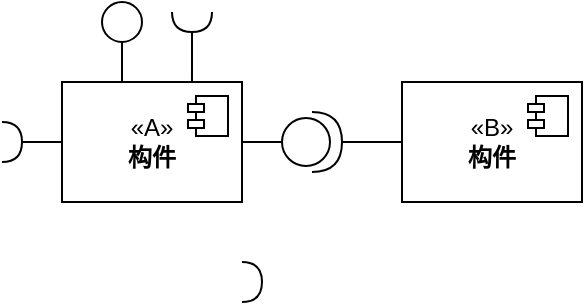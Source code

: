 <mxfile version="21.0.6" type="github">
  <diagram name="第 1 页" id="Srm3ZgDP9B_rgI_yN2VL">
    <mxGraphModel dx="398" dy="212" grid="1" gridSize="10" guides="1" tooltips="1" connect="1" arrows="1" fold="1" page="1" pageScale="1" pageWidth="827" pageHeight="1169" math="0" shadow="0">
      <root>
        <mxCell id="0" />
        <mxCell id="1" parent="0" />
        <mxCell id="60L1bcbyMnznRPTj2HsR-5" value="" style="edgeStyle=orthogonalEdgeStyle;rounded=0;orthogonalLoop=1;jettySize=auto;html=1;endArrow=none;endFill=0;" edge="1" parent="1" source="60L1bcbyMnznRPTj2HsR-2" target="60L1bcbyMnznRPTj2HsR-4">
          <mxGeometry relative="1" as="geometry" />
        </mxCell>
        <mxCell id="60L1bcbyMnznRPTj2HsR-14" style="edgeStyle=orthogonalEdgeStyle;rounded=0;orthogonalLoop=1;jettySize=auto;html=1;entryX=1;entryY=0.5;entryDx=0;entryDy=0;entryPerimeter=0;endArrow=none;endFill=0;" edge="1" parent="1" source="60L1bcbyMnznRPTj2HsR-2" target="60L1bcbyMnznRPTj2HsR-12">
          <mxGeometry relative="1" as="geometry" />
        </mxCell>
        <mxCell id="60L1bcbyMnznRPTj2HsR-2" value="«A»&lt;br&gt;&lt;b&gt;构件&lt;/b&gt;" style="html=1;dropTarget=0;whiteSpace=wrap;" vertex="1" parent="1">
          <mxGeometry x="170" y="430" width="90" height="60" as="geometry" />
        </mxCell>
        <mxCell id="60L1bcbyMnznRPTj2HsR-3" value="" style="shape=module;jettyWidth=8;jettyHeight=4;" vertex="1" parent="60L1bcbyMnznRPTj2HsR-2">
          <mxGeometry x="1" width="20" height="20" relative="1" as="geometry">
            <mxPoint x="-27" y="7" as="offset" />
          </mxGeometry>
        </mxCell>
        <mxCell id="60L1bcbyMnznRPTj2HsR-9" value="" style="edgeStyle=orthogonalEdgeStyle;rounded=0;orthogonalLoop=1;jettySize=auto;html=1;" edge="1" parent="1" source="60L1bcbyMnznRPTj2HsR-4" target="60L1bcbyMnznRPTj2HsR-7">
          <mxGeometry relative="1" as="geometry" />
        </mxCell>
        <mxCell id="60L1bcbyMnznRPTj2HsR-4" value="" style="shape=providedRequiredInterface;html=1;verticalLabelPosition=bottom;sketch=0;" vertex="1" parent="1">
          <mxGeometry x="280" y="445" width="30" height="30" as="geometry" />
        </mxCell>
        <mxCell id="60L1bcbyMnznRPTj2HsR-6" value="«B»&lt;br&gt;&lt;b&gt;构件&lt;/b&gt;" style="html=1;dropTarget=0;whiteSpace=wrap;" vertex="1" parent="1">
          <mxGeometry x="340" y="430" width="90" height="60" as="geometry" />
        </mxCell>
        <mxCell id="60L1bcbyMnznRPTj2HsR-7" value="" style="shape=module;jettyWidth=8;jettyHeight=4;" vertex="1" parent="60L1bcbyMnznRPTj2HsR-6">
          <mxGeometry x="1" width="20" height="20" relative="1" as="geometry">
            <mxPoint x="-27" y="7" as="offset" />
          </mxGeometry>
        </mxCell>
        <mxCell id="60L1bcbyMnznRPTj2HsR-11" value="" style="shape=requiredInterface;html=1;verticalLabelPosition=bottom;sketch=0;" vertex="1" parent="1">
          <mxGeometry x="260" y="520" width="10" height="20" as="geometry" />
        </mxCell>
        <mxCell id="60L1bcbyMnznRPTj2HsR-12" value="" style="shape=requiredInterface;html=1;verticalLabelPosition=bottom;sketch=0;" vertex="1" parent="1">
          <mxGeometry x="140" y="450" width="10" height="20" as="geometry" />
        </mxCell>
        <mxCell id="60L1bcbyMnznRPTj2HsR-17" value="" style="edgeStyle=orthogonalEdgeStyle;rounded=0;orthogonalLoop=1;jettySize=auto;html=1;endArrow=none;endFill=0;" edge="1" parent="1" source="60L1bcbyMnznRPTj2HsR-15">
          <mxGeometry relative="1" as="geometry">
            <mxPoint x="200" y="430" as="targetPoint" />
          </mxGeometry>
        </mxCell>
        <mxCell id="60L1bcbyMnznRPTj2HsR-15" value="" style="ellipse;" vertex="1" parent="1">
          <mxGeometry x="190" y="390" width="20" height="20" as="geometry" />
        </mxCell>
        <mxCell id="60L1bcbyMnznRPTj2HsR-20" style="edgeStyle=orthogonalEdgeStyle;rounded=0;orthogonalLoop=1;jettySize=auto;html=1;entryX=0.611;entryY=0;entryDx=0;entryDy=0;entryPerimeter=0;endArrow=none;endFill=0;" edge="1" parent="1" source="60L1bcbyMnznRPTj2HsR-18">
          <mxGeometry relative="1" as="geometry">
            <mxPoint x="234.99" y="430.0" as="targetPoint" />
          </mxGeometry>
        </mxCell>
        <mxCell id="60L1bcbyMnznRPTj2HsR-18" value="" style="shape=requiredInterface;html=1;verticalLabelPosition=bottom;sketch=0;rotation=90;" vertex="1" parent="1">
          <mxGeometry x="230" y="390" width="10" height="20" as="geometry" />
        </mxCell>
      </root>
    </mxGraphModel>
  </diagram>
</mxfile>
